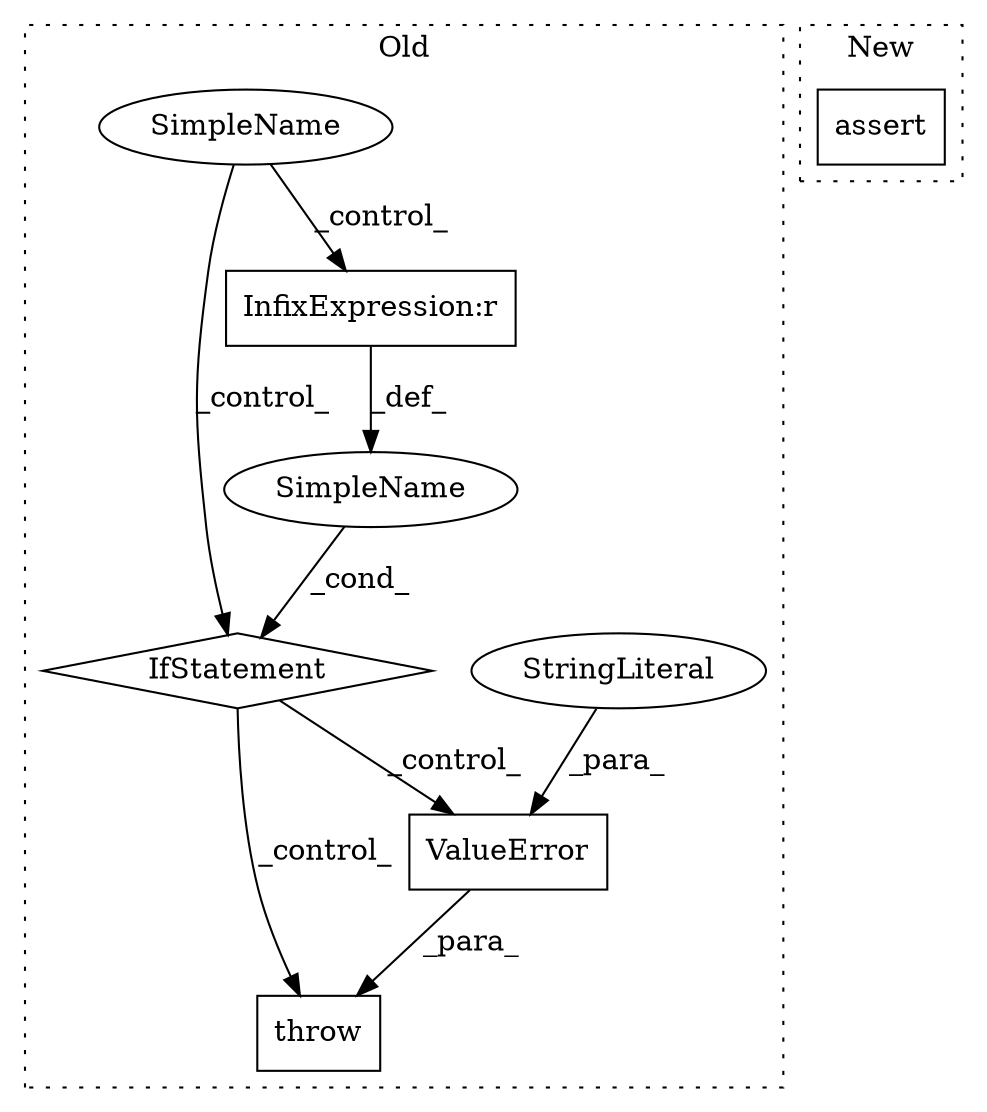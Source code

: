 digraph G {
subgraph cluster0 {
1 [label="throw" a="53" s="1249" l="6" shape="box"];
3 [label="IfStatement" a="25" s="1221,1239" l="4,2" shape="diamond"];
4 [label="SimpleName" a="42" s="" l="" shape="ellipse"];
5 [label="InfixExpression:r" a="27" s="1231" l="4" shape="box"];
6 [label="ValueError" a="32" s="1255,1319" l="11,1" shape="box"];
7 [label="StringLiteral" a="45" s="1266" l="53" shape="ellipse"];
8 [label="SimpleName" a="42" s="" l="" shape="ellipse"];
label = "Old";
style="dotted";
}
subgraph cluster1 {
2 [label="assert" a="6" s="1361" l="7" shape="box"];
label = "New";
style="dotted";
}
3 -> 6 [label="_control_"];
3 -> 1 [label="_control_"];
4 -> 3 [label="_cond_"];
5 -> 4 [label="_def_"];
6 -> 1 [label="_para_"];
7 -> 6 [label="_para_"];
8 -> 3 [label="_control_"];
8 -> 5 [label="_control_"];
}
